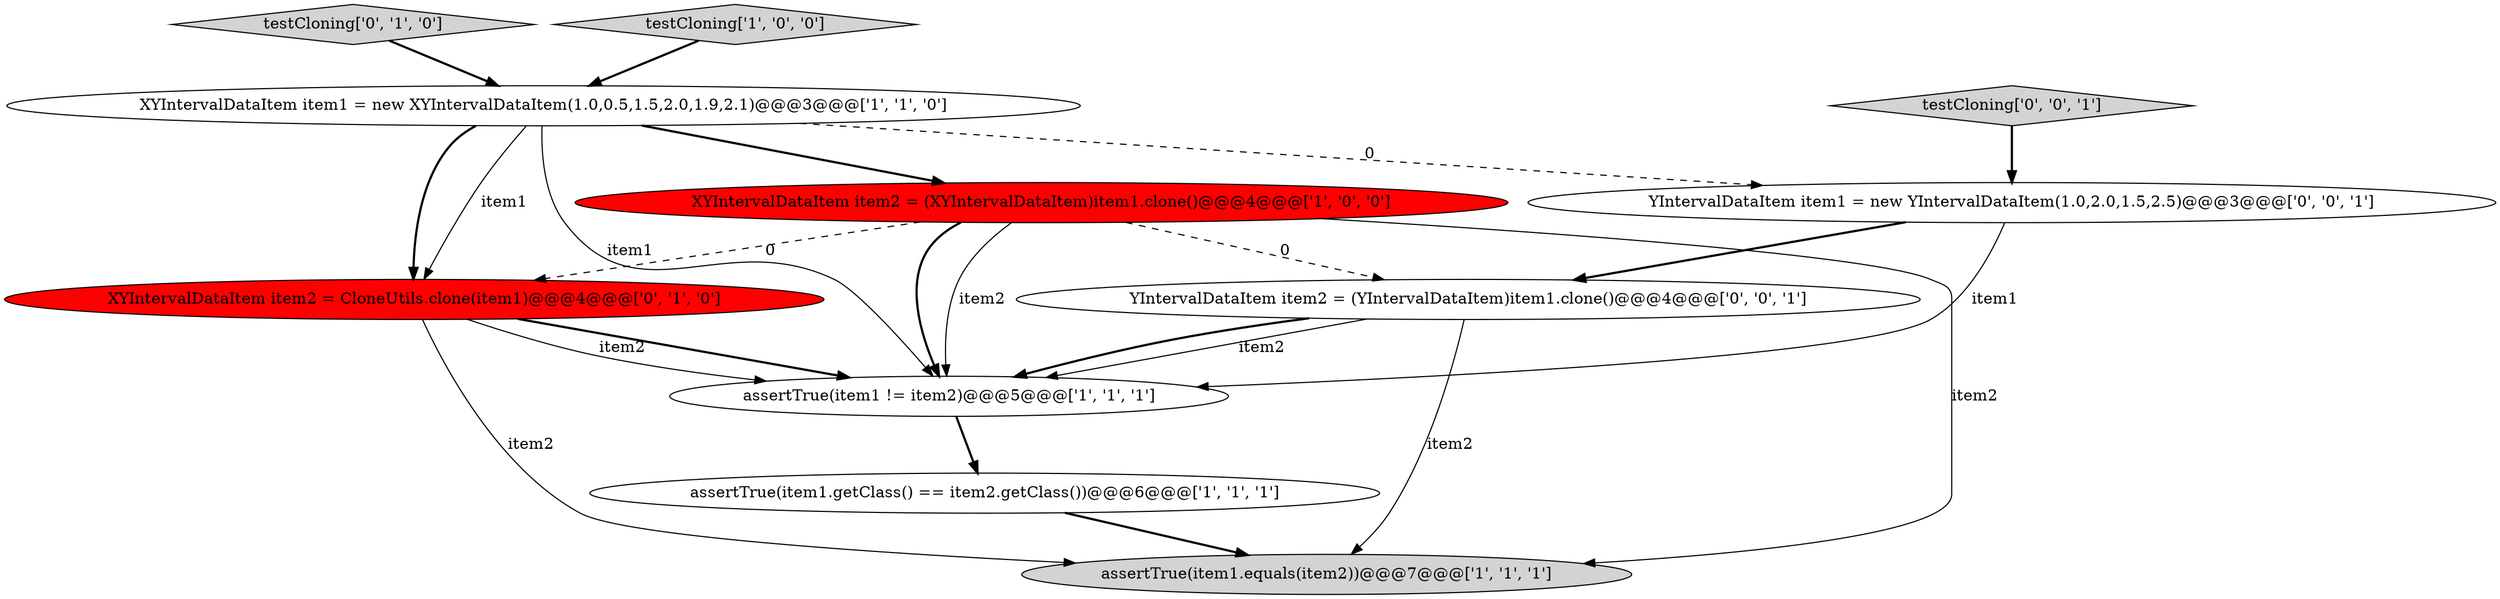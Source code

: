 digraph {
7 [style = filled, label = "testCloning['0', '1', '0']", fillcolor = lightgray, shape = diamond image = "AAA0AAABBB2BBB"];
8 [style = filled, label = "YIntervalDataItem item2 = (YIntervalDataItem)item1.clone()@@@4@@@['0', '0', '1']", fillcolor = white, shape = ellipse image = "AAA0AAABBB3BBB"];
1 [style = filled, label = "assertTrue(item1.getClass() == item2.getClass())@@@6@@@['1', '1', '1']", fillcolor = white, shape = ellipse image = "AAA0AAABBB1BBB"];
5 [style = filled, label = "assertTrue(item1.equals(item2))@@@7@@@['1', '1', '1']", fillcolor = lightgray, shape = ellipse image = "AAA0AAABBB1BBB"];
10 [style = filled, label = "YIntervalDataItem item1 = new YIntervalDataItem(1.0,2.0,1.5,2.5)@@@3@@@['0', '0', '1']", fillcolor = white, shape = ellipse image = "AAA0AAABBB3BBB"];
6 [style = filled, label = "XYIntervalDataItem item2 = CloneUtils.clone(item1)@@@4@@@['0', '1', '0']", fillcolor = red, shape = ellipse image = "AAA1AAABBB2BBB"];
0 [style = filled, label = "assertTrue(item1 != item2)@@@5@@@['1', '1', '1']", fillcolor = white, shape = ellipse image = "AAA0AAABBB1BBB"];
4 [style = filled, label = "testCloning['1', '0', '0']", fillcolor = lightgray, shape = diamond image = "AAA0AAABBB1BBB"];
2 [style = filled, label = "XYIntervalDataItem item2 = (XYIntervalDataItem)item1.clone()@@@4@@@['1', '0', '0']", fillcolor = red, shape = ellipse image = "AAA1AAABBB1BBB"];
3 [style = filled, label = "XYIntervalDataItem item1 = new XYIntervalDataItem(1.0,0.5,1.5,2.0,1.9,2.1)@@@3@@@['1', '1', '0']", fillcolor = white, shape = ellipse image = "AAA0AAABBB1BBB"];
9 [style = filled, label = "testCloning['0', '0', '1']", fillcolor = lightgray, shape = diamond image = "AAA0AAABBB3BBB"];
1->5 [style = bold, label=""];
4->3 [style = bold, label=""];
8->0 [style = solid, label="item2"];
6->5 [style = solid, label="item2"];
8->5 [style = solid, label="item2"];
3->6 [style = bold, label=""];
6->0 [style = bold, label=""];
9->10 [style = bold, label=""];
3->0 [style = solid, label="item1"];
2->8 [style = dashed, label="0"];
7->3 [style = bold, label=""];
6->0 [style = solid, label="item2"];
10->0 [style = solid, label="item1"];
8->0 [style = bold, label=""];
2->0 [style = bold, label=""];
3->6 [style = solid, label="item1"];
3->2 [style = bold, label=""];
10->8 [style = bold, label=""];
0->1 [style = bold, label=""];
2->6 [style = dashed, label="0"];
3->10 [style = dashed, label="0"];
2->0 [style = solid, label="item2"];
2->5 [style = solid, label="item2"];
}
